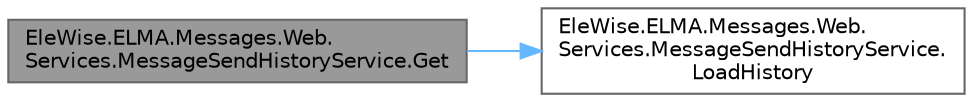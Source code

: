 digraph "EleWise.ELMA.Messages.Web.Services.MessageSendHistoryService.Get"
{
 // LATEX_PDF_SIZE
  bgcolor="transparent";
  edge [fontname=Helvetica,fontsize=10,labelfontname=Helvetica,labelfontsize=10];
  node [fontname=Helvetica,fontsize=10,shape=box,height=0.2,width=0.4];
  rankdir="LR";
  Node1 [id="Node000001",label="EleWise.ELMA.Messages.Web.\lServices.MessageSendHistoryService.Get",height=0.2,width=0.4,color="gray40", fillcolor="grey60", style="filled", fontcolor="black",tooltip="Получить список созданных"];
  Node1 -> Node2 [id="edge1_Node000001_Node000002",color="steelblue1",style="solid",tooltip=" "];
  Node2 [id="Node000002",label="EleWise.ELMA.Messages.Web.\lServices.MessageSendHistoryService.\lLoadHistory",height=0.2,width=0.4,color="grey40", fillcolor="white", style="filled",URL="$class_ele_wise_1_1_e_l_m_a_1_1_messages_1_1_web_1_1_services_1_1_message_send_history_service.html#acb9e515aea40b6fb9ca728c71297bd17",tooltip=" "];
}
